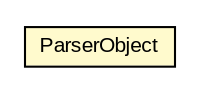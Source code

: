 #!/usr/local/bin/dot
#
# Class diagram 
# Generated by UMLGraph version 5.3 (http://www.umlgraph.org/)
#

digraph G {
	edge [fontname="arial",fontsize=10,labelfontname="arial",labelfontsize=10];
	node [fontname="arial",fontsize=10,shape=plaintext];
	nodesep=0.25;
	ranksep=0.5;
	// context.arch.comm.language.ParserObject
	c43269 [label=<<table title="context.arch.comm.language.ParserObject" border="0" cellborder="1" cellspacing="0" cellpadding="2" port="p" bgcolor="lemonChiffon" href="./ParserObject.html">
		<tr><td><table border="0" cellspacing="0" cellpadding="1">
<tr><td align="center" balign="center"> ParserObject </td></tr>
		</table></td></tr>
		</table>>, fontname="arial", fontcolor="black", fontsize=10.0];
}

